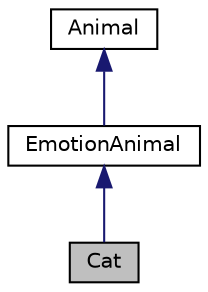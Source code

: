 digraph "Cat"
{
  edge [fontname="Helvetica",fontsize="10",labelfontname="Helvetica",labelfontsize="10"];
  node [fontname="Helvetica",fontsize="10",shape=record];
  Node3 [label="Cat",height=0.2,width=0.4,color="black", fillcolor="grey75", style="filled", fontcolor="black"];
  Node4 -> Node3 [dir="back",color="midnightblue",fontsize="10",style="solid"];
  Node4 [label="EmotionAnimal",height=0.2,width=0.4,color="black", fillcolor="white", style="filled",URL="$class_emotion_animal.html"];
  Node5 -> Node4 [dir="back",color="midnightblue",fontsize="10",style="solid"];
  Node5 [label="Animal",height=0.2,width=0.4,color="black", fillcolor="white", style="filled",URL="$class_animal.html"];
}
